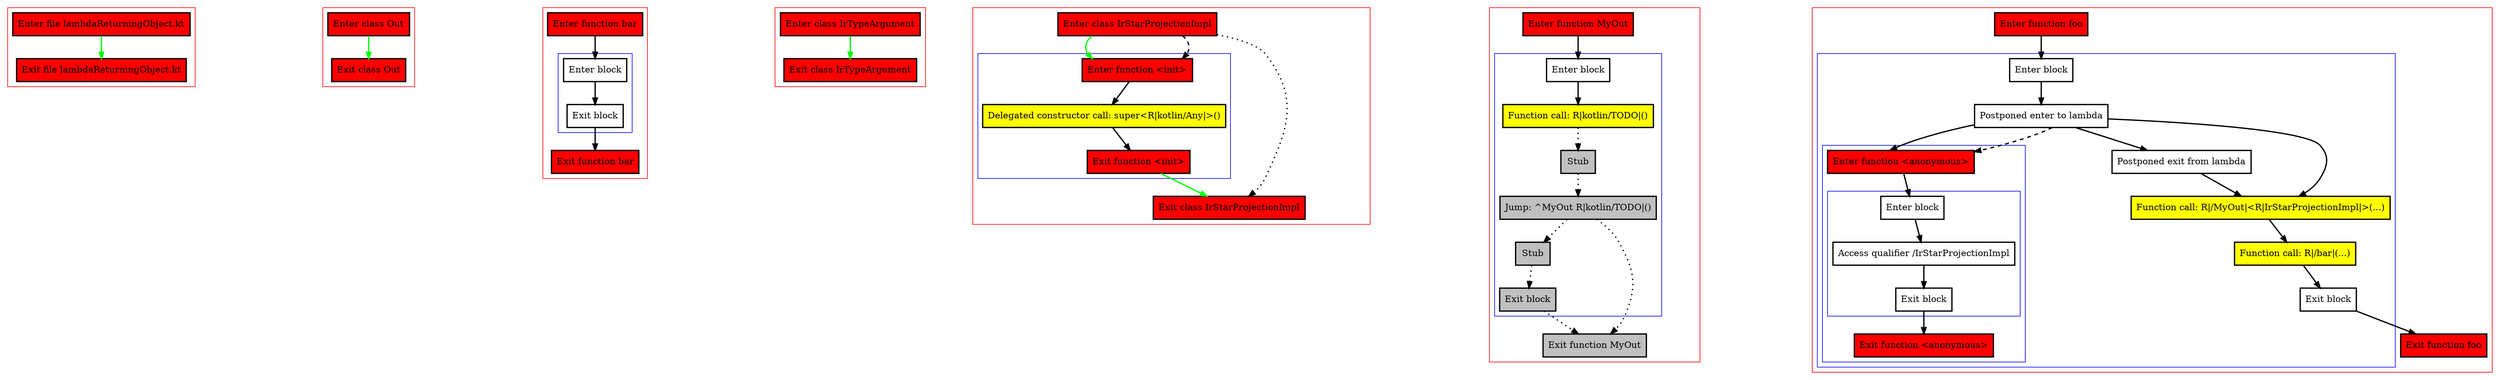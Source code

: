 digraph lambdaReturningObject_kt {
    graph [nodesep=3]
    node [shape=box penwidth=2]
    edge [penwidth=2]

    subgraph cluster_0 {
        color=red
        0 [label="Enter file lambdaReturningObject.kt" style="filled" fillcolor=red];
        1 [label="Exit file lambdaReturningObject.kt" style="filled" fillcolor=red];
    }
    0 -> {1} [color=green];

    subgraph cluster_1 {
        color=red
        2 [label="Enter class Out" style="filled" fillcolor=red];
        3 [label="Exit class Out" style="filled" fillcolor=red];
    }
    2 -> {3} [color=green];

    subgraph cluster_2 {
        color=red
        4 [label="Enter function bar" style="filled" fillcolor=red];
        subgraph cluster_3 {
            color=blue
            5 [label="Enter block"];
            6 [label="Exit block"];
        }
        7 [label="Exit function bar" style="filled" fillcolor=red];
    }
    4 -> {5};
    5 -> {6};
    6 -> {7};

    subgraph cluster_4 {
        color=red
        8 [label="Enter class IrTypeArgument" style="filled" fillcolor=red];
        9 [label="Exit class IrTypeArgument" style="filled" fillcolor=red];
    }
    8 -> {9} [color=green];

    subgraph cluster_5 {
        color=red
        10 [label="Enter class IrStarProjectionImpl" style="filled" fillcolor=red];
        subgraph cluster_6 {
            color=blue
            11 [label="Enter function <init>" style="filled" fillcolor=red];
            12 [label="Delegated constructor call: super<R|kotlin/Any|>()" style="filled" fillcolor=yellow];
            13 [label="Exit function <init>" style="filled" fillcolor=red];
        }
        14 [label="Exit class IrStarProjectionImpl" style="filled" fillcolor=red];
    }
    10 -> {11} [color=green];
    10 -> {14} [style=dotted];
    10 -> {11} [style=dashed];
    11 -> {12};
    12 -> {13};
    13 -> {14} [color=green];

    subgraph cluster_7 {
        color=red
        15 [label="Enter function MyOut" style="filled" fillcolor=red];
        subgraph cluster_8 {
            color=blue
            16 [label="Enter block"];
            17 [label="Function call: R|kotlin/TODO|()" style="filled" fillcolor=yellow];
            18 [label="Stub" style="filled" fillcolor=gray];
            19 [label="Jump: ^MyOut R|kotlin/TODO|()" style="filled" fillcolor=gray];
            20 [label="Stub" style="filled" fillcolor=gray];
            21 [label="Exit block" style="filled" fillcolor=gray];
        }
        22 [label="Exit function MyOut" style="filled" fillcolor=gray];
    }
    15 -> {16};
    16 -> {17};
    17 -> {18} [style=dotted];
    18 -> {19} [style=dotted];
    19 -> {20 22} [style=dotted];
    20 -> {21} [style=dotted];
    21 -> {22} [style=dotted];

    subgraph cluster_9 {
        color=red
        23 [label="Enter function foo" style="filled" fillcolor=red];
        subgraph cluster_10 {
            color=blue
            24 [label="Enter block"];
            25 [label="Postponed enter to lambda"];
            subgraph cluster_11 {
                color=blue
                26 [label="Enter function <anonymous>" style="filled" fillcolor=red];
                subgraph cluster_12 {
                    color=blue
                    27 [label="Enter block"];
                    28 [label="Access qualifier /IrStarProjectionImpl"];
                    29 [label="Exit block"];
                }
                30 [label="Exit function <anonymous>" style="filled" fillcolor=red];
            }
            31 [label="Postponed exit from lambda"];
            32 [label="Function call: R|/MyOut|<R|IrStarProjectionImpl|>(...)" style="filled" fillcolor=yellow];
            33 [label="Function call: R|/bar|(...)" style="filled" fillcolor=yellow];
            34 [label="Exit block"];
        }
        35 [label="Exit function foo" style="filled" fillcolor=red];
    }
    23 -> {24};
    24 -> {25};
    25 -> {26 31 32};
    25 -> {26} [style=dashed];
    26 -> {27};
    27 -> {28};
    28 -> {29};
    29 -> {30};
    31 -> {32};
    32 -> {33};
    33 -> {34};
    34 -> {35};

}
